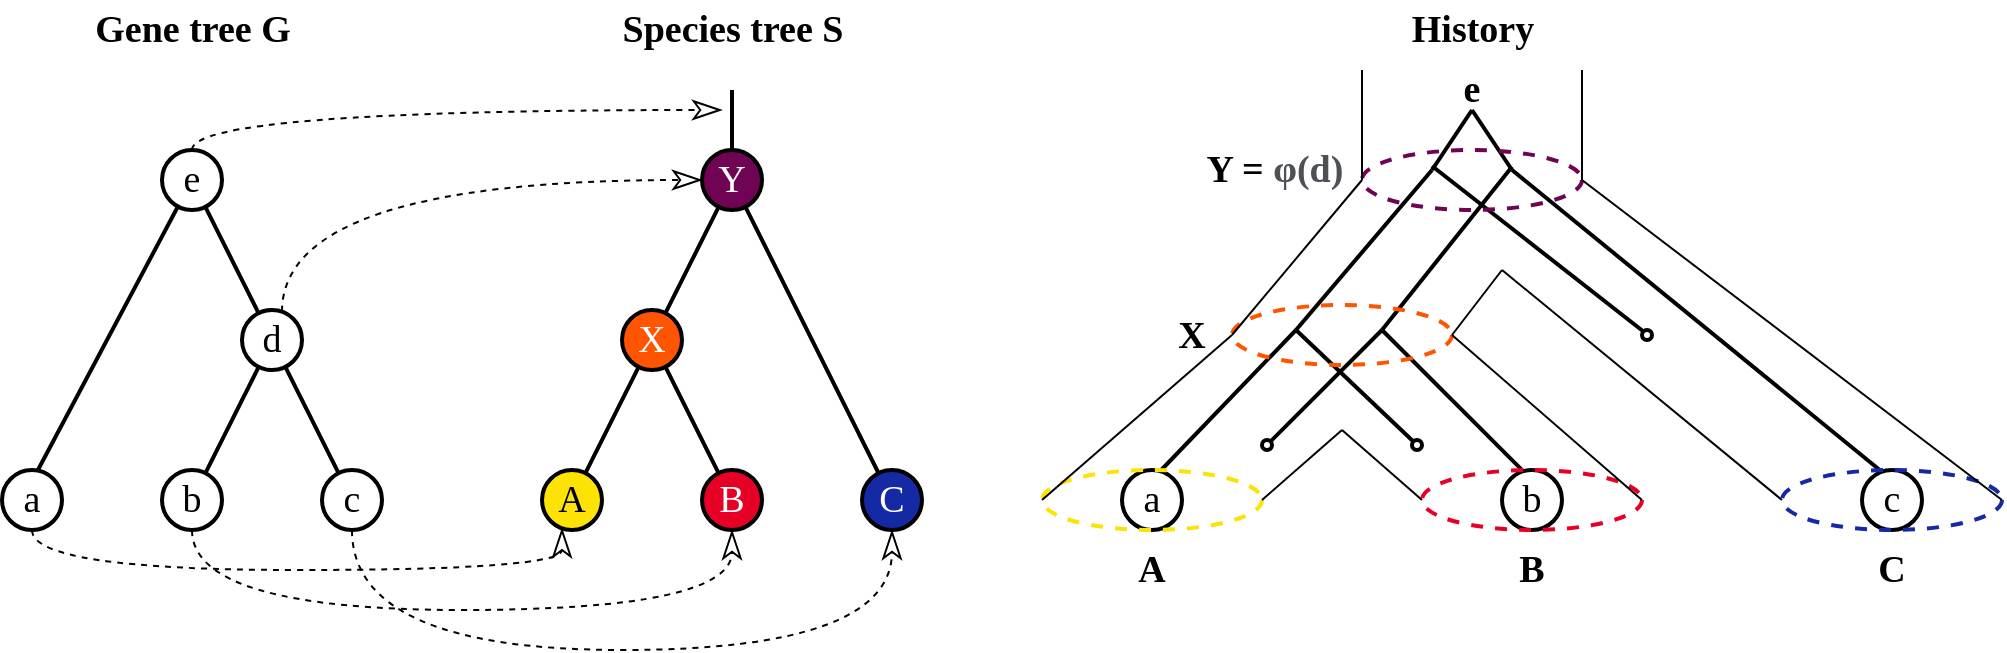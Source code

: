 <mxfile version="13.0.5" type="device"><diagram id="PamCH7fTlw8cQZK-9Y4O" name="Page-1"><mxGraphModel dx="868" dy="401" grid="1" gridSize="10" guides="1" tooltips="1" connect="1" arrows="1" fold="1" page="1" pageScale="1" pageWidth="1169" pageHeight="827" math="0" shadow="0"><root><mxCell id="0"/><mxCell id="1" parent="0"/><mxCell id="pZXTDJuxDjyP7QAB3gru-134" value="" style="endArrow=none;html=1;strokeWidth=2;fontSize=19;fontFamily=Times New Roman;" parent="1" edge="1"><mxGeometry width="50" height="50" relative="1" as="geometry"><mxPoint x="700" y="380" as="sourcePoint"/><mxPoint x="777" y="300" as="targetPoint"/></mxGeometry></mxCell><mxCell id="pZXTDJuxDjyP7QAB3gru-135" value="" style="endArrow=none;html=1;strokeWidth=2;fontSize=19;fontFamily=Times New Roman;" parent="1" edge="1"><mxGeometry width="50" height="50" relative="1" as="geometry"><mxPoint x="845" y="220" as="sourcePoint"/><mxPoint x="777" y="300" as="targetPoint"/></mxGeometry></mxCell><mxCell id="pZXTDJuxDjyP7QAB3gru-136" value="" style="endArrow=none;html=1;strokeWidth=2;fontSize=19;fontFamily=Times New Roman;" parent="1" edge="1"><mxGeometry width="50" height="50" relative="1" as="geometry"><mxPoint x="900" y="380" as="sourcePoint"/><mxPoint x="820" y="300" as="targetPoint"/></mxGeometry></mxCell><mxCell id="pZXTDJuxDjyP7QAB3gru-137" value="" style="endArrow=none;html=1;strokeWidth=2;fontSize=19;fontFamily=Times New Roman;" parent="1" edge="1"><mxGeometry width="50" height="50" relative="1" as="geometry"><mxPoint x="1075" y="375" as="sourcePoint"/><mxPoint x="885" y="220" as="targetPoint"/></mxGeometry></mxCell><mxCell id="pZXTDJuxDjyP7QAB3gru-138" value="" style="endArrow=none;html=1;strokeWidth=2;fontSize=19;fontFamily=Times New Roman;" parent="1" target="pZXTDJuxDjyP7QAB3gru-153" edge="1"><mxGeometry width="50" height="50" relative="1" as="geometry"><mxPoint x="575" y="385" as="sourcePoint"/><mxPoint x="261.708" y="401.584" as="targetPoint"/></mxGeometry></mxCell><mxCell id="pZXTDJuxDjyP7QAB3gru-139" value="" style="endArrow=none;html=1;strokeWidth=2;fontSize=19;fontFamily=Times New Roman;" parent="1" source="pZXTDJuxDjyP7QAB3gru-150" edge="1"><mxGeometry width="50" height="50" relative="1" as="geometry"><mxPoint x="278.292" y="338.416" as="sourcePoint"/><mxPoint x="455" y="305" as="targetPoint"/></mxGeometry></mxCell><mxCell id="pZXTDJuxDjyP7QAB3gru-140" value="" style="endArrow=none;html=1;strokeWidth=2;entryX=0.333;entryY=0.5;entryDx=0;entryDy=0;entryPerimeter=0;fontSize=19;fontFamily=Times New Roman;" parent="1" target="pZXTDJuxDjyP7QAB3gru-141" edge="1"><mxGeometry width="50" height="50" relative="1" as="geometry"><mxPoint x="225" y="225" as="sourcePoint"/><mxPoint x="318.292" y="391.584" as="targetPoint"/></mxGeometry></mxCell><mxCell id="pZXTDJuxDjyP7QAB3gru-141" value="&lt;font style=&quot;font-size: 19px;&quot;&gt;a&lt;/font&gt;" style="ellipse;whiteSpace=wrap;html=1;aspect=fixed;strokeWidth=2;fontSize=19;fontFamily=Times New Roman;" parent="1" vertex="1"><mxGeometry x="130" y="370" width="30" height="30" as="geometry"/></mxCell><mxCell id="pZXTDJuxDjyP7QAB3gru-142" value="&lt;font style=&quot;font-size: 19px;&quot;&gt;b&lt;/font&gt;" style="ellipse;whiteSpace=wrap;html=1;aspect=fixed;strokeWidth=2;fontSize=19;fontFamily=Times New Roman;" parent="1" vertex="1"><mxGeometry x="210" y="370" width="30" height="30" as="geometry"/></mxCell><mxCell id="pZXTDJuxDjyP7QAB3gru-143" value="&lt;font style=&quot;font-size: 19px;&quot;&gt;c&lt;/font&gt;" style="ellipse;whiteSpace=wrap;html=1;aspect=fixed;strokeWidth=2;fontSize=19;fontFamily=Times New Roman;" parent="1" vertex="1"><mxGeometry x="290" y="370" width="30" height="30" as="geometry"/></mxCell><mxCell id="pZXTDJuxDjyP7QAB3gru-144" value="&lt;font style=&quot;font-size: 19px;&quot;&gt;d&lt;/font&gt;" style="ellipse;whiteSpace=wrap;html=1;aspect=fixed;strokeWidth=2;fontSize=19;fontFamily=Times New Roman;" parent="1" vertex="1"><mxGeometry x="250" y="290" width="30" height="30" as="geometry"/></mxCell><mxCell id="pZXTDJuxDjyP7QAB3gru-145" value="&lt;font style=&quot;font-size: 19px;&quot;&gt;e&lt;/font&gt;" style="ellipse;whiteSpace=wrap;html=1;aspect=fixed;strokeWidth=2;fontSize=19;fontFamily=Times New Roman;" parent="1" vertex="1"><mxGeometry x="210" y="210" width="30" height="30" as="geometry"/></mxCell><mxCell id="pZXTDJuxDjyP7QAB3gru-146" value="" style="endArrow=none;html=1;strokeWidth=2;fontSize=19;fontFamily=Times New Roman;" parent="1" source="pZXTDJuxDjyP7QAB3gru-144" target="pZXTDJuxDjyP7QAB3gru-143" edge="1"><mxGeometry width="50" height="50" relative="1" as="geometry"><mxPoint x="210" y="480" as="sourcePoint"/><mxPoint x="260" y="430" as="targetPoint"/></mxGeometry></mxCell><mxCell id="pZXTDJuxDjyP7QAB3gru-147" value="" style="endArrow=none;html=1;strokeWidth=2;fontSize=19;fontFamily=Times New Roman;" parent="1" source="pZXTDJuxDjyP7QAB3gru-144" target="pZXTDJuxDjyP7QAB3gru-142" edge="1"><mxGeometry width="50" height="50" relative="1" as="geometry"><mxPoint x="281.708" y="328.416" as="sourcePoint"/><mxPoint x="308.292" y="381.584" as="targetPoint"/></mxGeometry></mxCell><mxCell id="pZXTDJuxDjyP7QAB3gru-148" value="" style="endArrow=none;html=1;strokeWidth=2;fontSize=19;fontFamily=Times New Roman;" parent="1" source="pZXTDJuxDjyP7QAB3gru-145" target="pZXTDJuxDjyP7QAB3gru-144" edge="1"><mxGeometry width="50" height="50" relative="1" as="geometry"><mxPoint x="301.708" y="348.416" as="sourcePoint"/><mxPoint x="328.292" y="401.584" as="targetPoint"/></mxGeometry></mxCell><mxCell id="pZXTDJuxDjyP7QAB3gru-149" value="&lt;font style=&quot;font-size: 19px;&quot;&gt;A&lt;/font&gt;" style="ellipse;whiteSpace=wrap;html=1;aspect=fixed;strokeWidth=2;fillColor=#FCE205;strokeColor=#000000;fontColor=#000000;fontSize=19;fontFamily=Times New Roman;" parent="1" vertex="1"><mxGeometry x="400" y="370" width="30" height="30" as="geometry"/></mxCell><mxCell id="pZXTDJuxDjyP7QAB3gru-150" value="&lt;font style=&quot;font-size: 19px;&quot;&gt;B&lt;/font&gt;" style="ellipse;whiteSpace=wrap;html=1;aspect=fixed;strokeWidth=2;fillColor=#E60026;fontColor=#FFFFFF;fontSize=19;fontFamily=Times New Roman;" parent="1" vertex="1"><mxGeometry x="480" y="370" width="30" height="30" as="geometry"/></mxCell><mxCell id="pZXTDJuxDjyP7QAB3gru-151" value="&lt;font style=&quot;font-size: 19px;&quot;&gt;C&lt;/font&gt;" style="ellipse;whiteSpace=wrap;html=1;aspect=fixed;strokeWidth=2;fillColor=#1529A4;fontColor=#FFFFFF;fontSize=19;fontFamily=Times New Roman;" parent="1" vertex="1"><mxGeometry x="560" y="370" width="30" height="30" as="geometry"/></mxCell><mxCell id="pZXTDJuxDjyP7QAB3gru-152" value="&lt;font style=&quot;font-size: 19px;&quot;&gt;X&lt;/font&gt;" style="ellipse;whiteSpace=wrap;html=1;aspect=fixed;strokeWidth=2;fillColor=#FF5400;fontColor=#FFFFFF;fontSize=19;fontFamily=Times New Roman;" parent="1" vertex="1"><mxGeometry x="440" y="290" width="30" height="30" as="geometry"/></mxCell><mxCell id="pZXTDJuxDjyP7QAB3gru-153" value="&lt;font style=&quot;font-size: 19px;&quot;&gt;Y&lt;/font&gt;" style="ellipse;whiteSpace=wrap;html=1;aspect=fixed;strokeWidth=2;fillColor=#700353;fontColor=#FFFFFF;fontSize=19;fontFamily=Times New Roman;" parent="1" vertex="1"><mxGeometry x="480" y="210" width="30" height="30" as="geometry"/></mxCell><mxCell id="pZXTDJuxDjyP7QAB3gru-154" value="" style="endArrow=none;html=1;strokeWidth=2;fontSize=19;fontFamily=Times New Roman;" parent="1" source="pZXTDJuxDjyP7QAB3gru-152" target="pZXTDJuxDjyP7QAB3gru-149" edge="1"><mxGeometry width="50" height="50" relative="1" as="geometry"><mxPoint x="268.292" y="328.416" as="sourcePoint"/><mxPoint x="241.708" y="381.584" as="targetPoint"/></mxGeometry></mxCell><mxCell id="pZXTDJuxDjyP7QAB3gru-155" value="" style="endArrow=none;html=1;strokeWidth=2;fontSize=19;fontFamily=Times New Roman;" parent="1" source="pZXTDJuxDjyP7QAB3gru-153" target="pZXTDJuxDjyP7QAB3gru-152" edge="1"><mxGeometry width="50" height="50" relative="1" as="geometry"><mxPoint x="298.292" y="358.416" as="sourcePoint"/><mxPoint x="271.708" y="411.584" as="targetPoint"/></mxGeometry></mxCell><mxCell id="pZXTDJuxDjyP7QAB3gru-156" value="" style="endArrow=classicThin;dashed=1;endFill=0;endSize=12;html=1;strokeWidth=1;edgeStyle=orthogonalEdgeStyle;sourcePerimeterSpacing=0;fontSize=19;curved=1;fontFamily=Times New Roman;" parent="1" source="pZXTDJuxDjyP7QAB3gru-141" target="pZXTDJuxDjyP7QAB3gru-149" edge="1"><mxGeometry width="160" relative="1" as="geometry"><mxPoint x="380" y="310" as="sourcePoint"/><mxPoint x="540" y="310" as="targetPoint"/><Array as="points"><mxPoint x="145" y="420"/><mxPoint x="410" y="420"/></Array></mxGeometry></mxCell><mxCell id="pZXTDJuxDjyP7QAB3gru-157" value="" style="endArrow=classicThin;dashed=1;endFill=0;endSize=12;html=1;strokeWidth=1;edgeStyle=orthogonalEdgeStyle;curved=1;sourcePerimeterSpacing=0;fontSize=19;fontFamily=Times New Roman;" parent="1" source="pZXTDJuxDjyP7QAB3gru-142" target="pZXTDJuxDjyP7QAB3gru-150" edge="1"><mxGeometry width="160" relative="1" as="geometry"><mxPoint x="160" y="409.142" as="sourcePoint"/><mxPoint x="420" y="409.142" as="targetPoint"/><Array as="points"><mxPoint x="225" y="440"/><mxPoint x="495" y="440"/></Array></mxGeometry></mxCell><mxCell id="pZXTDJuxDjyP7QAB3gru-158" value="" style="endArrow=classicThin;dashed=1;endFill=0;endSize=12;html=1;strokeWidth=1;edgeStyle=orthogonalEdgeStyle;curved=1;sourcePerimeterSpacing=0;entryX=0.5;entryY=1;entryDx=0;entryDy=0;fontSize=19;fontFamily=Times New Roman;" parent="1" source="pZXTDJuxDjyP7QAB3gru-143" target="pZXTDJuxDjyP7QAB3gru-151" edge="1"><mxGeometry width="160" relative="1" as="geometry"><mxPoint x="235" y="410" as="sourcePoint"/><mxPoint x="500" y="409.142" as="targetPoint"/><Array as="points"><mxPoint x="305" y="460"/><mxPoint x="575" y="460"/></Array></mxGeometry></mxCell><mxCell id="pZXTDJuxDjyP7QAB3gru-159" value="" style="endArrow=classicThin;dashed=1;endFill=0;endSize=12;html=1;strokeWidth=1;edgeStyle=orthogonalEdgeStyle;curved=1;sourcePerimeterSpacing=0;fontSize=19;fontFamily=Times New Roman;" parent="1" source="pZXTDJuxDjyP7QAB3gru-144" target="pZXTDJuxDjyP7QAB3gru-153" edge="1"><mxGeometry width="160" relative="1" as="geometry"><mxPoint x="315" y="410" as="sourcePoint"/><mxPoint x="585" y="410" as="targetPoint"/><Array as="points"><mxPoint x="270" y="225"/></Array></mxGeometry></mxCell><mxCell id="pZXTDJuxDjyP7QAB3gru-160" value="" style="endArrow=classicThin;dashed=1;endFill=0;endSize=12;html=1;strokeWidth=1;edgeStyle=orthogonalEdgeStyle;curved=1;sourcePerimeterSpacing=0;fontSize=19;fontFamily=Times New Roman;" parent="1" source="pZXTDJuxDjyP7QAB3gru-145" edge="1"><mxGeometry width="160" relative="1" as="geometry"><mxPoint x="325" y="420" as="sourcePoint"/><mxPoint x="490" y="190" as="targetPoint"/><Array as="points"><mxPoint x="225" y="190"/></Array></mxGeometry></mxCell><mxCell id="pZXTDJuxDjyP7QAB3gru-161" value="" style="endArrow=none;html=1;strokeWidth=2;fontSize=19;fontFamily=Times New Roman;" parent="1" target="pZXTDJuxDjyP7QAB3gru-153" edge="1"><mxGeometry width="50" height="50" relative="1" as="geometry"><mxPoint x="495" y="180" as="sourcePoint"/><mxPoint x="489.998" y="203.164" as="targetPoint"/></mxGeometry></mxCell><mxCell id="pZXTDJuxDjyP7QAB3gru-162" value="&lt;font style=&quot;font-size: 19px;&quot;&gt;a&lt;/font&gt;" style="ellipse;whiteSpace=wrap;html=1;aspect=fixed;strokeWidth=2;fontSize=19;fontFamily=Times New Roman;" parent="1" vertex="1"><mxGeometry x="690" y="370" width="30" height="30" as="geometry"/></mxCell><mxCell id="pZXTDJuxDjyP7QAB3gru-163" value="&lt;font style=&quot;font-size: 19px;&quot;&gt;b&lt;/font&gt;" style="ellipse;whiteSpace=wrap;html=1;aspect=fixed;strokeWidth=2;fontSize=19;fontFamily=Times New Roman;" parent="1" vertex="1"><mxGeometry x="880" y="370" width="30" height="30" as="geometry"/></mxCell><mxCell id="pZXTDJuxDjyP7QAB3gru-164" value="&lt;font style=&quot;font-size: 19px;&quot;&gt;c&lt;/font&gt;" style="ellipse;whiteSpace=wrap;html=1;aspect=fixed;strokeWidth=2;fontSize=19;fontFamily=Times New Roman;" parent="1" vertex="1"><mxGeometry x="1060" y="370" width="30" height="30" as="geometry"/></mxCell><mxCell id="pZXTDJuxDjyP7QAB3gru-165" value="" style="endArrow=none;html=1;strokeWidth=2;fontSize=19;fontFamily=Times New Roman;" parent="1" edge="1"><mxGeometry width="50" height="50" relative="1" as="geometry"><mxPoint x="865" y="190" as="sourcePoint"/><mxPoint x="845" y="220" as="targetPoint"/></mxGeometry></mxCell><mxCell id="pZXTDJuxDjyP7QAB3gru-166" value="" style="endArrow=none;html=1;strokeWidth=2;fontSize=19;fontFamily=Times New Roman;" parent="1" edge="1"><mxGeometry width="50" height="50" relative="1" as="geometry"><mxPoint x="865" y="190" as="sourcePoint"/><mxPoint x="885" y="220" as="targetPoint"/></mxGeometry></mxCell><mxCell id="pZXTDJuxDjyP7QAB3gru-167" value="" style="endArrow=none;html=1;strokeWidth=2;exitX=0;exitY=0;exitDx=0;exitDy=0;fontSize=19;fontFamily=Times New Roman;" parent="1" source="pZXTDJuxDjyP7QAB3gru-169" edge="1"><mxGeometry width="50" height="50" relative="1" as="geometry"><mxPoint x="930" y="280" as="sourcePoint"/><mxPoint x="845" y="218" as="targetPoint"/></mxGeometry></mxCell><mxCell id="pZXTDJuxDjyP7QAB3gru-168" value="" style="endArrow=none;html=1;strokeWidth=2;fontSize=19;fontFamily=Times New Roman;" parent="1" edge="1"><mxGeometry width="50" height="50" relative="1" as="geometry"><mxPoint x="885" y="218.33" as="sourcePoint"/><mxPoint x="820" y="300" as="targetPoint"/></mxGeometry></mxCell><mxCell id="pZXTDJuxDjyP7QAB3gru-169" value="" style="ellipse;whiteSpace=wrap;html=1;aspect=fixed;strokeWidth=2;fontSize=19;fontFamily=Times New Roman;" parent="1" vertex="1"><mxGeometry x="950" y="300" width="5" height="5" as="geometry"/></mxCell><mxCell id="pZXTDJuxDjyP7QAB3gru-170" value="" style="endArrow=none;html=1;strokeWidth=2;fontSize=19;fontFamily=Times New Roman;" parent="1" source="pZXTDJuxDjyP7QAB3gru-194" edge="1"><mxGeometry width="50" height="50" relative="1" as="geometry"><mxPoint x="829" y="359" as="sourcePoint"/><mxPoint x="777" y="300" as="targetPoint"/></mxGeometry></mxCell><mxCell id="pZXTDJuxDjyP7QAB3gru-171" value="" style="ellipse;whiteSpace=wrap;html=1;strokeWidth=2;fillColor=none;strokeColor=#FCE205;dashed=1;fontSize=19;fontFamily=Times New Roman;" parent="1" vertex="1"><mxGeometry x="650" y="370" width="110" height="30" as="geometry"/></mxCell><mxCell id="pZXTDJuxDjyP7QAB3gru-172" value="" style="ellipse;whiteSpace=wrap;html=1;strokeWidth=2;fillColor=none;strokeColor=#E60026;dashed=1;fontSize=19;fontFamily=Times New Roman;" parent="1" vertex="1"><mxGeometry x="840" y="370" width="110" height="30" as="geometry"/></mxCell><mxCell id="pZXTDJuxDjyP7QAB3gru-173" value="" style="ellipse;whiteSpace=wrap;html=1;strokeWidth=2;fillColor=none;dashed=1;strokeColor=#1529A4;fontSize=19;fontFamily=Times New Roman;" parent="1" vertex="1"><mxGeometry x="1020" y="370" width="110" height="30" as="geometry"/></mxCell><mxCell id="pZXTDJuxDjyP7QAB3gru-174" value="" style="endArrow=none;html=1;strokeWidth=1;exitX=0;exitY=0.5;exitDx=0;exitDy=0;entryX=0;entryY=0.5;entryDx=0;entryDy=0;fontSize=19;fontFamily=Times New Roman;" parent="1" source="pZXTDJuxDjyP7QAB3gru-171" target="pZXTDJuxDjyP7QAB3gru-175" edge="1"><mxGeometry width="50" height="50" relative="1" as="geometry"><mxPoint x="775" y="340" as="sourcePoint"/><mxPoint x="765" y="240" as="targetPoint"/></mxGeometry></mxCell><mxCell id="pZXTDJuxDjyP7QAB3gru-175" value="" style="ellipse;whiteSpace=wrap;html=1;strokeWidth=2;fillColor=none;dashed=1;strokeColor=#FF5400;fontSize=19;fontFamily=Times New Roman;" parent="1" vertex="1"><mxGeometry x="745" y="287.5" width="110" height="30" as="geometry"/></mxCell><mxCell id="pZXTDJuxDjyP7QAB3gru-176" value="" style="ellipse;whiteSpace=wrap;html=1;strokeWidth=2;fillColor=none;dashed=1;strokeColor=#700353;fontSize=19;fontFamily=Times New Roman;" parent="1" vertex="1"><mxGeometry x="810" y="210" width="110" height="30" as="geometry"/></mxCell><mxCell id="pZXTDJuxDjyP7QAB3gru-177" value="" style="endArrow=none;html=1;strokeWidth=1;entryX=0;entryY=0.5;entryDx=0;entryDy=0;fontSize=19;fontFamily=Times New Roman;" parent="1" target="pZXTDJuxDjyP7QAB3gru-175" edge="1"><mxGeometry width="50" height="50" relative="1" as="geometry"><mxPoint x="810" y="225" as="sourcePoint"/><mxPoint x="772.5" y="315" as="targetPoint"/></mxGeometry></mxCell><mxCell id="pZXTDJuxDjyP7QAB3gru-178" value="" style="endArrow=none;html=1;strokeWidth=1;entryX=0;entryY=0.5;entryDx=0;entryDy=0;fontSize=19;fontFamily=Times New Roman;" parent="1" target="pZXTDJuxDjyP7QAB3gru-172" edge="1"><mxGeometry width="50" height="50" relative="1" as="geometry"><mxPoint x="800" y="350" as="sourcePoint"/><mxPoint x="772.5" y="315" as="targetPoint"/></mxGeometry></mxCell><mxCell id="pZXTDJuxDjyP7QAB3gru-179" value="" style="endArrow=none;html=1;strokeWidth=1;exitX=1;exitY=0.5;exitDx=0;exitDy=0;fontSize=19;fontFamily=Times New Roman;" parent="1" source="pZXTDJuxDjyP7QAB3gru-171" edge="1"><mxGeometry width="50" height="50" relative="1" as="geometry"><mxPoint x="835" y="400" as="sourcePoint"/><mxPoint x="800" y="350" as="targetPoint"/></mxGeometry></mxCell><mxCell id="pZXTDJuxDjyP7QAB3gru-180" value="" style="endArrow=none;html=1;strokeWidth=1;exitX=0;exitY=0.5;exitDx=0;exitDy=0;fontSize=19;fontFamily=Times New Roman;" parent="1" source="pZXTDJuxDjyP7QAB3gru-173" edge="1"><mxGeometry width="50" height="50" relative="1" as="geometry"><mxPoint x="845" y="410" as="sourcePoint"/><mxPoint x="880" y="270" as="targetPoint"/></mxGeometry></mxCell><mxCell id="pZXTDJuxDjyP7QAB3gru-181" value="" style="endArrow=none;html=1;strokeWidth=1;entryX=1;entryY=0.5;entryDx=0;entryDy=0;exitX=1;exitY=0.5;exitDx=0;exitDy=0;fontSize=19;fontFamily=Times New Roman;" parent="1" source="pZXTDJuxDjyP7QAB3gru-172" target="pZXTDJuxDjyP7QAB3gru-175" edge="1"><mxGeometry width="50" height="50" relative="1" as="geometry"><mxPoint x="855" y="420" as="sourcePoint"/><mxPoint x="872.5" y="465" as="targetPoint"/></mxGeometry></mxCell><mxCell id="pZXTDJuxDjyP7QAB3gru-182" value="" style="endArrow=none;html=1;strokeWidth=1;entryX=1;entryY=0.5;entryDx=0;entryDy=0;fontSize=19;fontFamily=Times New Roman;" parent="1" target="pZXTDJuxDjyP7QAB3gru-175" edge="1"><mxGeometry width="50" height="50" relative="1" as="geometry"><mxPoint x="880" y="270" as="sourcePoint"/><mxPoint x="892.5" y="485" as="targetPoint"/></mxGeometry></mxCell><mxCell id="pZXTDJuxDjyP7QAB3gru-183" value="" style="endArrow=none;html=1;strokeWidth=1;entryX=1;entryY=0.5;entryDx=0;entryDy=0;exitX=1;exitY=0.5;exitDx=0;exitDy=0;fontSize=19;fontFamily=Times New Roman;" parent="1" source="pZXTDJuxDjyP7QAB3gru-176" target="pZXTDJuxDjyP7QAB3gru-173" edge="1"><mxGeometry width="50" height="50" relative="1" as="geometry"><mxPoint x="885" y="450" as="sourcePoint"/><mxPoint x="902.5" y="495" as="targetPoint"/></mxGeometry></mxCell><mxCell id="pZXTDJuxDjyP7QAB3gru-184" value="" style="endArrow=none;html=1;strokeWidth=1;entryX=0;entryY=0.5;entryDx=0;entryDy=0;fontSize=19;fontFamily=Times New Roman;" parent="1" target="pZXTDJuxDjyP7QAB3gru-176" edge="1"><mxGeometry width="50" height="50" relative="1" as="geometry"><mxPoint x="810" y="170" as="sourcePoint"/><mxPoint x="912.5" y="505" as="targetPoint"/></mxGeometry></mxCell><mxCell id="pZXTDJuxDjyP7QAB3gru-185" value="" style="endArrow=none;html=1;strokeWidth=1;entryX=0;entryY=0.5;entryDx=0;entryDy=0;fontSize=19;fontFamily=Times New Roman;" parent="1" edge="1"><mxGeometry width="50" height="50" relative="1" as="geometry"><mxPoint x="920" y="170" as="sourcePoint"/><mxPoint x="920" y="225" as="targetPoint"/></mxGeometry></mxCell><mxCell id="pZXTDJuxDjyP7QAB3gru-186" value="&lt;font style=&quot;font-size: 19px;&quot;&gt;&lt;b style=&quot;font-size: 19px;&quot;&gt;A&lt;/b&gt;&lt;/font&gt;" style="text;html=1;strokeColor=none;fillColor=none;align=center;verticalAlign=middle;whiteSpace=wrap;rounded=0;fontSize=19;fontFamily=Times New Roman;" parent="1" vertex="1"><mxGeometry x="685" y="410" width="40" height="20" as="geometry"/></mxCell><mxCell id="pZXTDJuxDjyP7QAB3gru-187" value="&lt;font style=&quot;font-size: 19px;&quot;&gt;&lt;b style=&quot;font-size: 19px;&quot;&gt;B&lt;/b&gt;&lt;/font&gt;" style="text;html=1;strokeColor=none;fillColor=none;align=center;verticalAlign=middle;whiteSpace=wrap;rounded=0;fontSize=19;fontFamily=Times New Roman;" parent="1" vertex="1"><mxGeometry x="875" y="410" width="40" height="20" as="geometry"/></mxCell><mxCell id="pZXTDJuxDjyP7QAB3gru-188" value="&lt;font style=&quot;font-size: 19px;&quot;&gt;&lt;b style=&quot;font-size: 19px;&quot;&gt;C&lt;/b&gt;&lt;/font&gt;" style="text;html=1;strokeColor=none;fillColor=none;align=center;verticalAlign=middle;whiteSpace=wrap;rounded=0;fontSize=19;fontFamily=Times New Roman;" parent="1" vertex="1"><mxGeometry x="1055" y="410" width="40" height="20" as="geometry"/></mxCell><mxCell id="pZXTDJuxDjyP7QAB3gru-189" value="&lt;font style=&quot;font-size: 19px;&quot;&gt;&lt;b style=&quot;font-size: 19px;&quot;&gt;X&lt;/b&gt;&lt;/font&gt;" style="text;html=1;strokeColor=none;fillColor=none;align=center;verticalAlign=middle;whiteSpace=wrap;rounded=0;fontSize=19;fontFamily=Times New Roman;" parent="1" vertex="1"><mxGeometry x="705" y="292.5" width="40" height="20" as="geometry"/></mxCell><mxCell id="pZXTDJuxDjyP7QAB3gru-190" value="&lt;b style=&quot;font-size: 19px;&quot;&gt;&lt;font style=&quot;font-size: 19px;&quot;&gt;Y =&amp;nbsp;&lt;/font&gt;&lt;span style=&quot;color: rgb(77, 81, 86); font-size: 19px; text-align: left; background-color: rgb(255, 255, 255);&quot;&gt;&lt;font style=&quot;font-size: 19px;&quot;&gt;φ(d)&lt;/font&gt;&lt;/span&gt;&lt;/b&gt;&lt;font style=&quot;font-size: 19px;&quot;&gt;&lt;b style=&quot;font-size: 19px;&quot;&gt;&lt;br style=&quot;font-size: 19px;&quot;&gt;&lt;/b&gt;&lt;/font&gt;" style="text;html=1;strokeColor=none;fillColor=none;align=center;verticalAlign=middle;whiteSpace=wrap;rounded=0;fontSize=19;fontFamily=Times New Roman;" parent="1" vertex="1"><mxGeometry x="730" y="205" width="72.5" height="30" as="geometry"/></mxCell><mxCell id="pZXTDJuxDjyP7QAB3gru-191" value="&lt;font style=&quot;font-size: 19px;&quot;&gt;&lt;b style=&quot;font-size: 19px;&quot;&gt;e&lt;/b&gt;&lt;/font&gt;" style="text;html=1;strokeColor=none;fillColor=none;align=center;verticalAlign=middle;whiteSpace=wrap;rounded=0;fontSize=19;fontFamily=Times New Roman;" parent="1" vertex="1"><mxGeometry x="845" y="170" width="40" height="20" as="geometry"/></mxCell><mxCell id="pZXTDJuxDjyP7QAB3gru-192" value="" style="ellipse;whiteSpace=wrap;html=1;aspect=fixed;strokeWidth=2;fontSize=19;fontFamily=Times New Roman;" parent="1" vertex="1"><mxGeometry x="760" y="355" width="5" height="5" as="geometry"/></mxCell><mxCell id="pZXTDJuxDjyP7QAB3gru-193" value="" style="endArrow=none;html=1;strokeWidth=2;fontSize=19;fontFamily=Times New Roman;" parent="1" target="pZXTDJuxDjyP7QAB3gru-192" edge="1"><mxGeometry width="50" height="50" relative="1" as="geometry"><mxPoint x="820" y="300" as="sourcePoint"/><mxPoint x="770" y="360" as="targetPoint"/></mxGeometry></mxCell><mxCell id="pZXTDJuxDjyP7QAB3gru-194" value="" style="ellipse;whiteSpace=wrap;html=1;aspect=fixed;strokeWidth=2;fontSize=19;fontFamily=Times New Roman;" parent="1" vertex="1"><mxGeometry x="835" y="355" width="5" height="5" as="geometry"/></mxCell><mxCell id="pZXTDJuxDjyP7QAB3gru-195" value="&lt;b style=&quot;font-size: 19px;&quot;&gt;Gene tree G&lt;/b&gt;" style="text;html=1;strokeColor=none;fillColor=none;align=center;verticalAlign=middle;whiteSpace=wrap;rounded=0;labelBackgroundColor=none;fontFamily=Times New Roman;fontSize=19;" parent="1" vertex="1"><mxGeometry x="173.75" y="140" width="102.5" height="20" as="geometry"/></mxCell><mxCell id="pZXTDJuxDjyP7QAB3gru-196" value="&lt;b style=&quot;font-size: 19px;&quot;&gt;Species tree S&lt;/b&gt;" style="text;html=1;align=center;verticalAlign=middle;resizable=0;points=[];autosize=1;fontSize=19;fontFamily=Times New Roman;" parent="1" vertex="1"><mxGeometry x="430" y="135" width="130" height="30" as="geometry"/></mxCell><mxCell id="pZXTDJuxDjyP7QAB3gru-198" value="&lt;b style=&quot;font-size: 19px;&quot;&gt;History&lt;/b&gt;" style="text;html=1;align=center;verticalAlign=middle;resizable=0;points=[];autosize=1;fontSize=19;fontFamily=Times New Roman;" parent="1" vertex="1"><mxGeometry x="825" y="135" width="80" height="30" as="geometry"/></mxCell></root></mxGraphModel></diagram></mxfile>